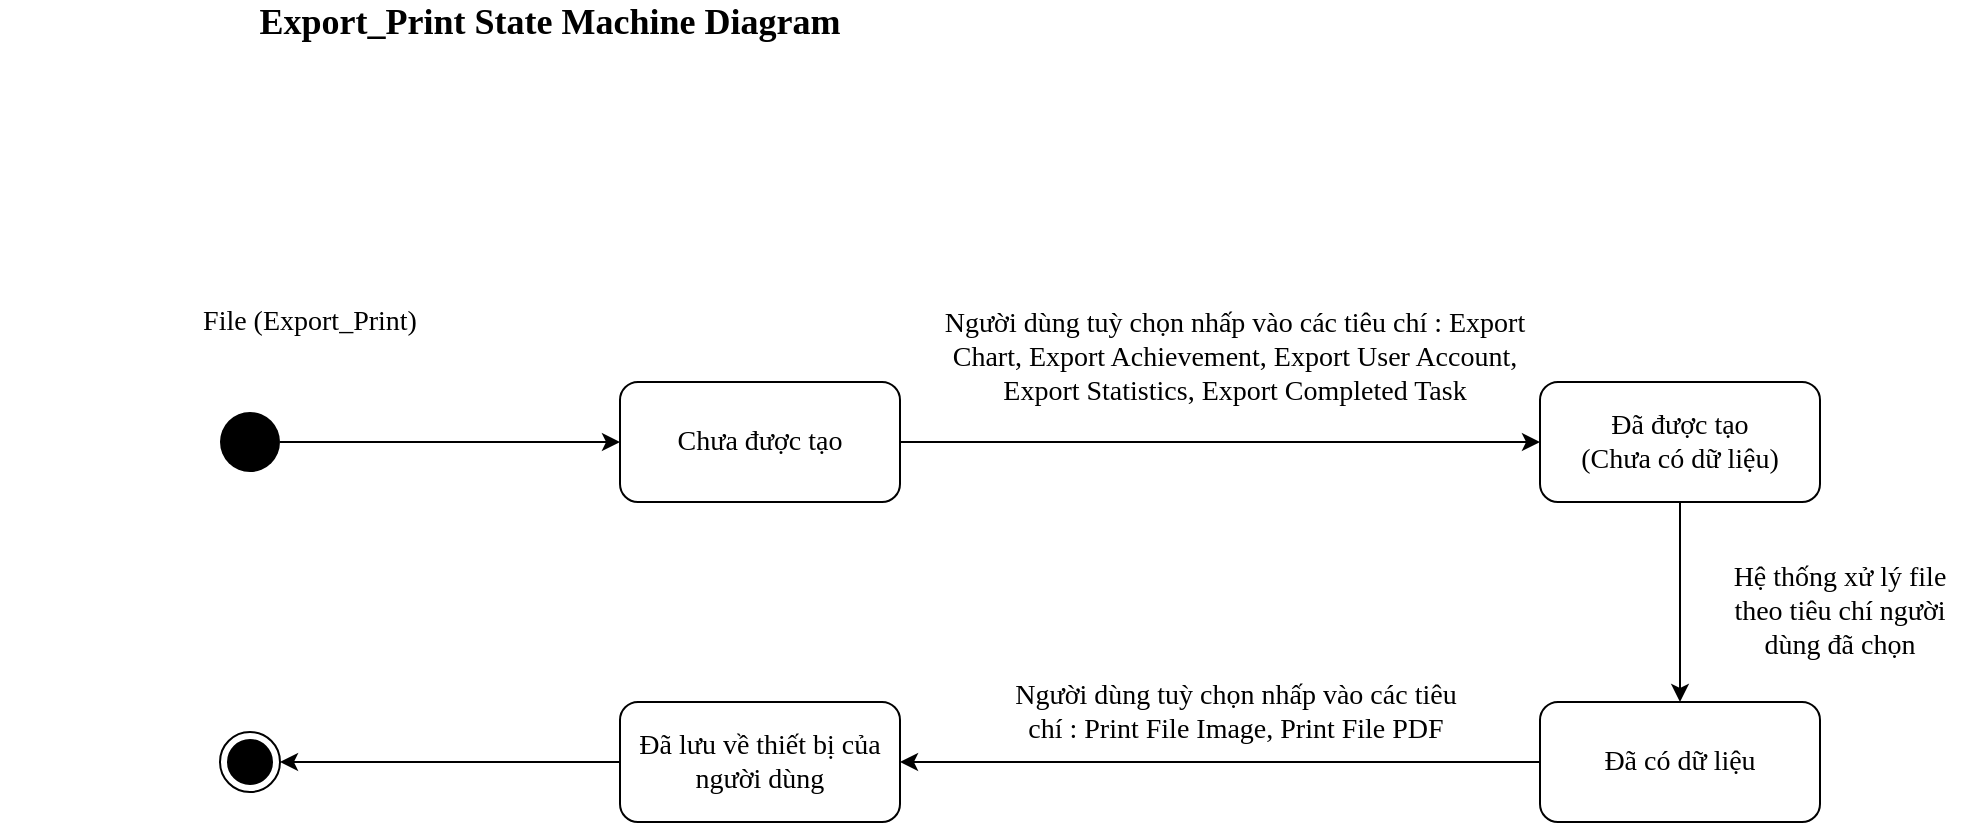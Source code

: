 <mxfile version="13.9.9" type="device"><diagram id="zbv4xAGw6vAAtvbywDny" name="Page-1"><mxGraphModel dx="1565" dy="459" grid="1" gridSize="10" guides="1" tooltips="1" connect="1" arrows="1" fold="1" page="1" pageScale="1" pageWidth="827" pageHeight="1169" math="0" shadow="0"><root><mxCell id="DXYtj8hnCgo9-znv29Pq-0"/><mxCell id="DXYtj8hnCgo9-znv29Pq-1" parent="DXYtj8hnCgo9-znv29Pq-0"/><mxCell id="tgRT6LK-D40YeCMmXLPL-2" style="edgeStyle=orthogonalEdgeStyle;rounded=0;orthogonalLoop=1;jettySize=auto;html=1;exitX=1;exitY=0.5;exitDx=0;exitDy=0;entryX=0;entryY=0.5;entryDx=0;entryDy=0;fontFamily=Verdana;fontSize=14;" edge="1" parent="DXYtj8hnCgo9-znv29Pq-1" source="r-uhGkCScswqS3M2KHUQ-0" target="r-uhGkCScswqS3M2KHUQ-2"><mxGeometry relative="1" as="geometry"/></mxCell><mxCell id="r-uhGkCScswqS3M2KHUQ-0" value="" style="ellipse;fillColor=#000000;strokeColor=none;fontFamily=Verdana;fontSize=14;" parent="DXYtj8hnCgo9-znv29Pq-1" vertex="1"><mxGeometry x="20" y="215" width="30" height="30" as="geometry"/></mxCell><mxCell id="r-uhGkCScswqS3M2KHUQ-1" value="File (Export_Print)" style="text;html=1;strokeColor=none;fillColor=none;align=center;verticalAlign=middle;whiteSpace=wrap;rounded=0;fontFamily=Verdana;fontSize=14;" parent="DXYtj8hnCgo9-znv29Pq-1" vertex="1"><mxGeometry x="-20" y="160" width="170" height="20" as="geometry"/></mxCell><mxCell id="tgRT6LK-D40YeCMmXLPL-3" style="edgeStyle=orthogonalEdgeStyle;rounded=0;orthogonalLoop=1;jettySize=auto;html=1;exitX=1;exitY=0.5;exitDx=0;exitDy=0;entryX=0;entryY=0.5;entryDx=0;entryDy=0;fontFamily=Verdana;fontSize=14;" edge="1" parent="DXYtj8hnCgo9-znv29Pq-1" source="r-uhGkCScswqS3M2KHUQ-2" target="r-uhGkCScswqS3M2KHUQ-3"><mxGeometry relative="1" as="geometry"/></mxCell><mxCell id="r-uhGkCScswqS3M2KHUQ-2" value="Chưa&amp;nbsp;được tạo" style="rounded=1;whiteSpace=wrap;html=1;fontSize=14;fontFamily=Verdana;" parent="DXYtj8hnCgo9-znv29Pq-1" vertex="1"><mxGeometry x="220" y="200" width="140" height="60" as="geometry"/></mxCell><mxCell id="tgRT6LK-D40YeCMmXLPL-4" style="edgeStyle=orthogonalEdgeStyle;rounded=0;orthogonalLoop=1;jettySize=auto;html=1;exitX=0.5;exitY=1;exitDx=0;exitDy=0;entryX=0.5;entryY=0;entryDx=0;entryDy=0;fontFamily=Verdana;fontSize=14;" edge="1" parent="DXYtj8hnCgo9-znv29Pq-1" source="r-uhGkCScswqS3M2KHUQ-3" target="tgRT6LK-D40YeCMmXLPL-0"><mxGeometry relative="1" as="geometry"/></mxCell><mxCell id="r-uhGkCScswqS3M2KHUQ-3" value="Đã được tạo&lt;br style=&quot;font-size: 14px;&quot;&gt;(Chưa có dữ liệu)" style="rounded=1;whiteSpace=wrap;html=1;fontSize=14;fontFamily=Verdana;" parent="DXYtj8hnCgo9-znv29Pq-1" vertex="1"><mxGeometry x="680" y="200" width="140" height="60" as="geometry"/></mxCell><mxCell id="tgRT6LK-D40YeCMmXLPL-5" style="edgeStyle=orthogonalEdgeStyle;rounded=0;orthogonalLoop=1;jettySize=auto;html=1;exitX=0;exitY=0.5;exitDx=0;exitDy=0;entryX=1;entryY=0.5;entryDx=0;entryDy=0;fontFamily=Verdana;fontSize=14;" edge="1" parent="DXYtj8hnCgo9-znv29Pq-1" source="tgRT6LK-D40YeCMmXLPL-0" target="tgRT6LK-D40YeCMmXLPL-1"><mxGeometry relative="1" as="geometry"/></mxCell><mxCell id="tgRT6LK-D40YeCMmXLPL-0" value="Đã có dữ liệu" style="rounded=1;whiteSpace=wrap;html=1;fontSize=14;fontFamily=Verdana;" vertex="1" parent="DXYtj8hnCgo9-znv29Pq-1"><mxGeometry x="680" y="360" width="140" height="60" as="geometry"/></mxCell><mxCell id="tgRT6LK-D40YeCMmXLPL-8" style="edgeStyle=orthogonalEdgeStyle;rounded=0;orthogonalLoop=1;jettySize=auto;html=1;exitX=0;exitY=0.5;exitDx=0;exitDy=0;entryX=1;entryY=0.5;entryDx=0;entryDy=0;fontFamily=Verdana;fontSize=14;" edge="1" parent="DXYtj8hnCgo9-znv29Pq-1" source="tgRT6LK-D40YeCMmXLPL-1" target="tgRT6LK-D40YeCMmXLPL-7"><mxGeometry relative="1" as="geometry"/></mxCell><mxCell id="tgRT6LK-D40YeCMmXLPL-1" value="Đã lưu về thiết bị của người dùng" style="rounded=1;whiteSpace=wrap;html=1;fontSize=14;fontFamily=Verdana;" vertex="1" parent="DXYtj8hnCgo9-znv29Pq-1"><mxGeometry x="220" y="360" width="140" height="60" as="geometry"/></mxCell><mxCell id="tgRT6LK-D40YeCMmXLPL-7" value="" style="ellipse;html=1;shape=endState;fillColor=#000000;strokeColor=#000000;fontFamily=Verdana;fontSize=14;" vertex="1" parent="DXYtj8hnCgo9-znv29Pq-1"><mxGeometry x="20" y="375" width="30" height="30" as="geometry"/></mxCell><mxCell id="tgRT6LK-D40YeCMmXLPL-9" value="Người dùng tuỳ chọn nhấp vào các tiêu chí : Export Chart, Export Achievement, Export User Account, Export Statistics, Export Completed Task" style="text;html=1;strokeColor=none;fillColor=none;align=center;verticalAlign=middle;whiteSpace=wrap;rounded=0;fontFamily=Verdana;fontSize=14;" vertex="1" parent="DXYtj8hnCgo9-znv29Pq-1"><mxGeometry x="380" y="160" width="295" height="55" as="geometry"/></mxCell><mxCell id="tgRT6LK-D40YeCMmXLPL-10" value="Người dùng tuỳ chọn nhấp vào các tiêu chí : Print File Image, Print File PDF" style="text;html=1;strokeColor=none;fillColor=none;align=center;verticalAlign=middle;whiteSpace=wrap;rounded=0;fontFamily=Verdana;fontSize=14;" vertex="1" parent="DXYtj8hnCgo9-znv29Pq-1"><mxGeometry x="407.5" y="350" width="240" height="30" as="geometry"/></mxCell><mxCell id="tgRT6LK-D40YeCMmXLPL-12" value="Hệ thống xử lý file theo tiêu chí người dùng&amp;nbsp;đã chọn" style="text;html=1;strokeColor=none;fillColor=none;align=center;verticalAlign=middle;whiteSpace=wrap;rounded=0;fontFamily=Verdana;fontSize=14;" vertex="1" parent="DXYtj8hnCgo9-znv29Pq-1"><mxGeometry x="770" y="290" width="120" height="50" as="geometry"/></mxCell><mxCell id="tgRT6LK-D40YeCMmXLPL-14" value="&lt;b&gt;&lt;font style=&quot;font-size: 18px&quot;&gt;Export_Print State Machine Diagram&lt;/font&gt;&lt;/b&gt;" style="text;html=1;strokeColor=none;fillColor=none;align=center;verticalAlign=middle;whiteSpace=wrap;rounded=0;fontFamily=Verdana;fontSize=14;" vertex="1" parent="DXYtj8hnCgo9-znv29Pq-1"><mxGeometry x="-90" y="10" width="550" height="20" as="geometry"/></mxCell></root></mxGraphModel></diagram></mxfile>